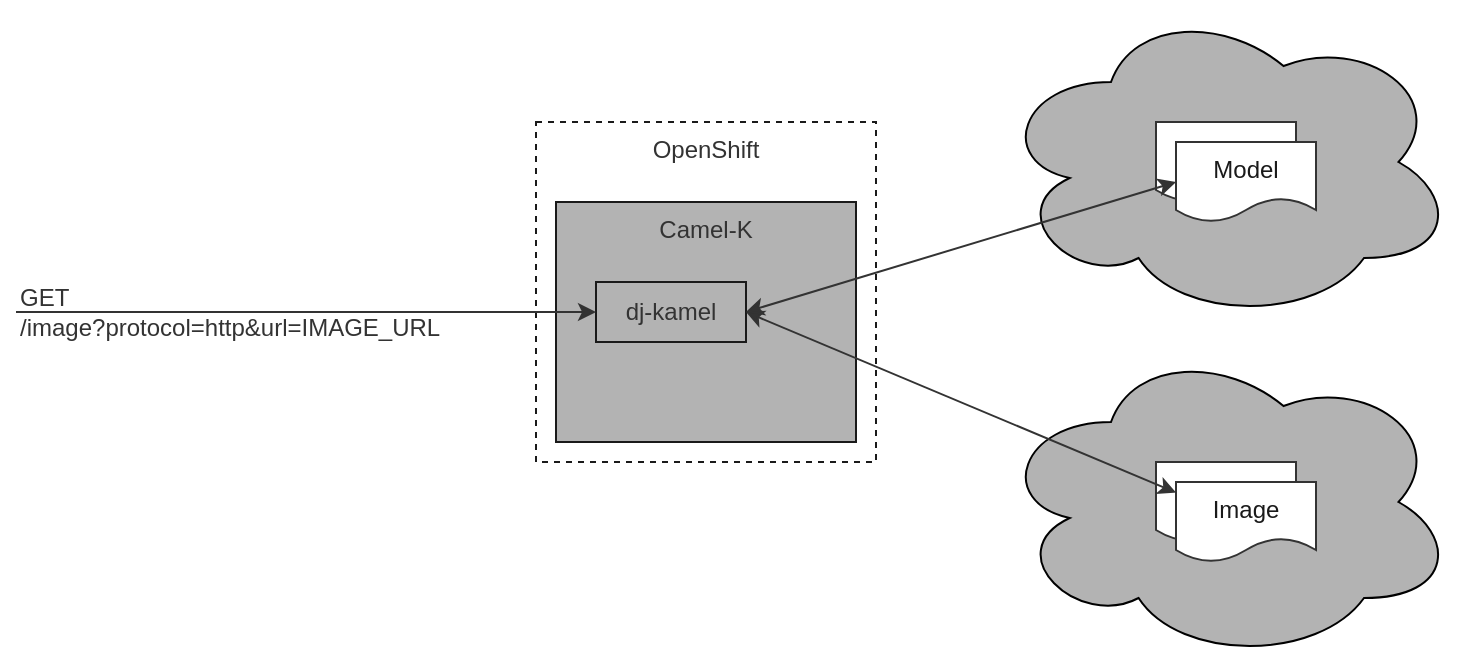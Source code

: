 <mxfile version="14.2.4" type="embed">
    <diagram id="Ekz9kWsuhJZptvxVR_Fi" name="Page-1">
        <mxGraphModel dx="885" dy="855" grid="1" gridSize="10" guides="1" tooltips="1" connect="1" arrows="1" fold="1" page="1" pageScale="1" pageWidth="850" pageHeight="1100" background="#ffffff" math="0" shadow="0">
            <root>
                <mxCell id="0"/>
                <mxCell id="1" parent="0"/>
                <mxCell id="25" value="OpenShift" style="rounded=0;whiteSpace=wrap;html=1;strokeColor=#1A1A1A;fontColor=#333333;fillColor=none;dashed=1;verticalAlign=top;" parent="1" vertex="1">
                    <mxGeometry x="330" y="200" width="170" height="170" as="geometry"/>
                </mxCell>
                <mxCell id="6" value="Camel-K" style="rounded=0;whiteSpace=wrap;html=1;fillColor=#B3B3B3;strokeColor=#1A1A1A;fontColor=#333333;verticalAlign=top;" parent="1" vertex="1">
                    <mxGeometry x="340" y="240" width="150" height="120" as="geometry"/>
                </mxCell>
                <mxCell id="13" value="dj-kamel" style="rounded=0;whiteSpace=wrap;html=1;fillColor=#B3B3B3;strokeColor=#1A1A1A;fontColor=#333333;" parent="1" vertex="1">
                    <mxGeometry x="360" y="280" width="75" height="30" as="geometry"/>
                </mxCell>
                <mxCell id="41" value="" style="ellipse;shape=cloud;whiteSpace=wrap;html=1;fillColor=#B3B3B3;" vertex="1" parent="1">
                    <mxGeometry x="560" y="140" width="230" height="160" as="geometry"/>
                </mxCell>
                <mxCell id="42" value="&lt;span&gt;&lt;font color=&quot;#1a1a1a&quot;&gt;Model&lt;/font&gt;&lt;br&gt;&lt;/span&gt;" style="shape=document;whiteSpace=wrap;html=1;boundedLbl=1;fillColor=#FFFFFF;strokeColor=#333333;" vertex="1" parent="1">
                    <mxGeometry x="640" y="200" width="70" height="40" as="geometry"/>
                </mxCell>
                <mxCell id="43" value="&lt;span&gt;&lt;font color=&quot;#1a1a1a&quot;&gt;Model&lt;/font&gt;&lt;br&gt;&lt;/span&gt;" style="shape=document;whiteSpace=wrap;html=1;boundedLbl=1;fillColor=#FFFFFF;strokeColor=#333333;" vertex="1" parent="1">
                    <mxGeometry x="650" y="210" width="70" height="40" as="geometry"/>
                </mxCell>
                <mxCell id="46" value="" style="ellipse;shape=cloud;whiteSpace=wrap;html=1;fillColor=#B3B3B3;" vertex="1" parent="1">
                    <mxGeometry x="560" y="310" width="230" height="160" as="geometry"/>
                </mxCell>
                <mxCell id="47" value="&lt;span&gt;&lt;font color=&quot;#1a1a1a&quot;&gt;Model&lt;/font&gt;&lt;br&gt;&lt;/span&gt;" style="shape=document;whiteSpace=wrap;html=1;boundedLbl=1;fillColor=#FFFFFF;strokeColor=#333333;" vertex="1" parent="1">
                    <mxGeometry x="640" y="370" width="70" height="40" as="geometry"/>
                </mxCell>
                <mxCell id="48" value="&lt;span&gt;&lt;font color=&quot;#1a1a1a&quot;&gt;Image&lt;/font&gt;&lt;br&gt;&lt;/span&gt;" style="shape=document;whiteSpace=wrap;html=1;boundedLbl=1;fillColor=#FFFFFF;strokeColor=#333333;" vertex="1" parent="1">
                    <mxGeometry x="650" y="380" width="70" height="40" as="geometry"/>
                </mxCell>
                <mxCell id="49" value="" style="endArrow=classic;startArrow=classic;html=1;fontColor=#333333;strokeColor=#333333;entryX=1;entryY=0.5;entryDx=0;entryDy=0;" edge="1" parent="1" source="48" target="13">
                    <mxGeometry width="50" height="50" relative="1" as="geometry">
                        <mxPoint x="606.8" y="238" as="sourcePoint"/>
                        <mxPoint x="355" y="305" as="targetPoint"/>
                    </mxGeometry>
                </mxCell>
                <mxCell id="50" value="" style="endArrow=none;startArrow=classic;html=1;fontColor=#333333;strokeColor=#333333;exitX=0;exitY=0.5;exitDx=0;exitDy=0;startFill=1;endFill=0;entryX=0;entryY=0.5;entryDx=0;entryDy=0;" edge="1" parent="1" source="13" target="51">
                    <mxGeometry width="50" height="50" relative="1" as="geometry">
                        <mxPoint x="660" y="399.191" as="sourcePoint"/>
                        <mxPoint x="40" y="295" as="targetPoint"/>
                    </mxGeometry>
                </mxCell>
                <mxCell id="51" value="&lt;font style=&quot;font-size: 12px&quot;&gt;GET&amp;nbsp;&lt;br&gt;/image?protocol=http&amp;amp;url=IMAGE_URL&lt;/font&gt;" style="text;html=1;strokeColor=none;fillColor=none;align=left;verticalAlign=middle;whiteSpace=wrap;rounded=0;fontColor=#333333;" vertex="1" parent="1">
                    <mxGeometry x="70" y="270" width="260" height="50" as="geometry"/>
                </mxCell>
                <mxCell id="26" value="" style="endArrow=classic;startArrow=classic;html=1;fontColor=#333333;strokeColor=#333333;entryX=1;entryY=0.5;entryDx=0;entryDy=0;exitX=0;exitY=0.5;exitDx=0;exitDy=0;" parent="1" source="43" target="13" edge="1">
                    <mxGeometry width="50" height="50" relative="1" as="geometry">
                        <mxPoint x="640" y="260" as="sourcePoint"/>
                        <mxPoint x="125" y="370" as="targetPoint"/>
                    </mxGeometry>
                </mxCell>
            </root>
        </mxGraphModel>
    </diagram>
</mxfile>